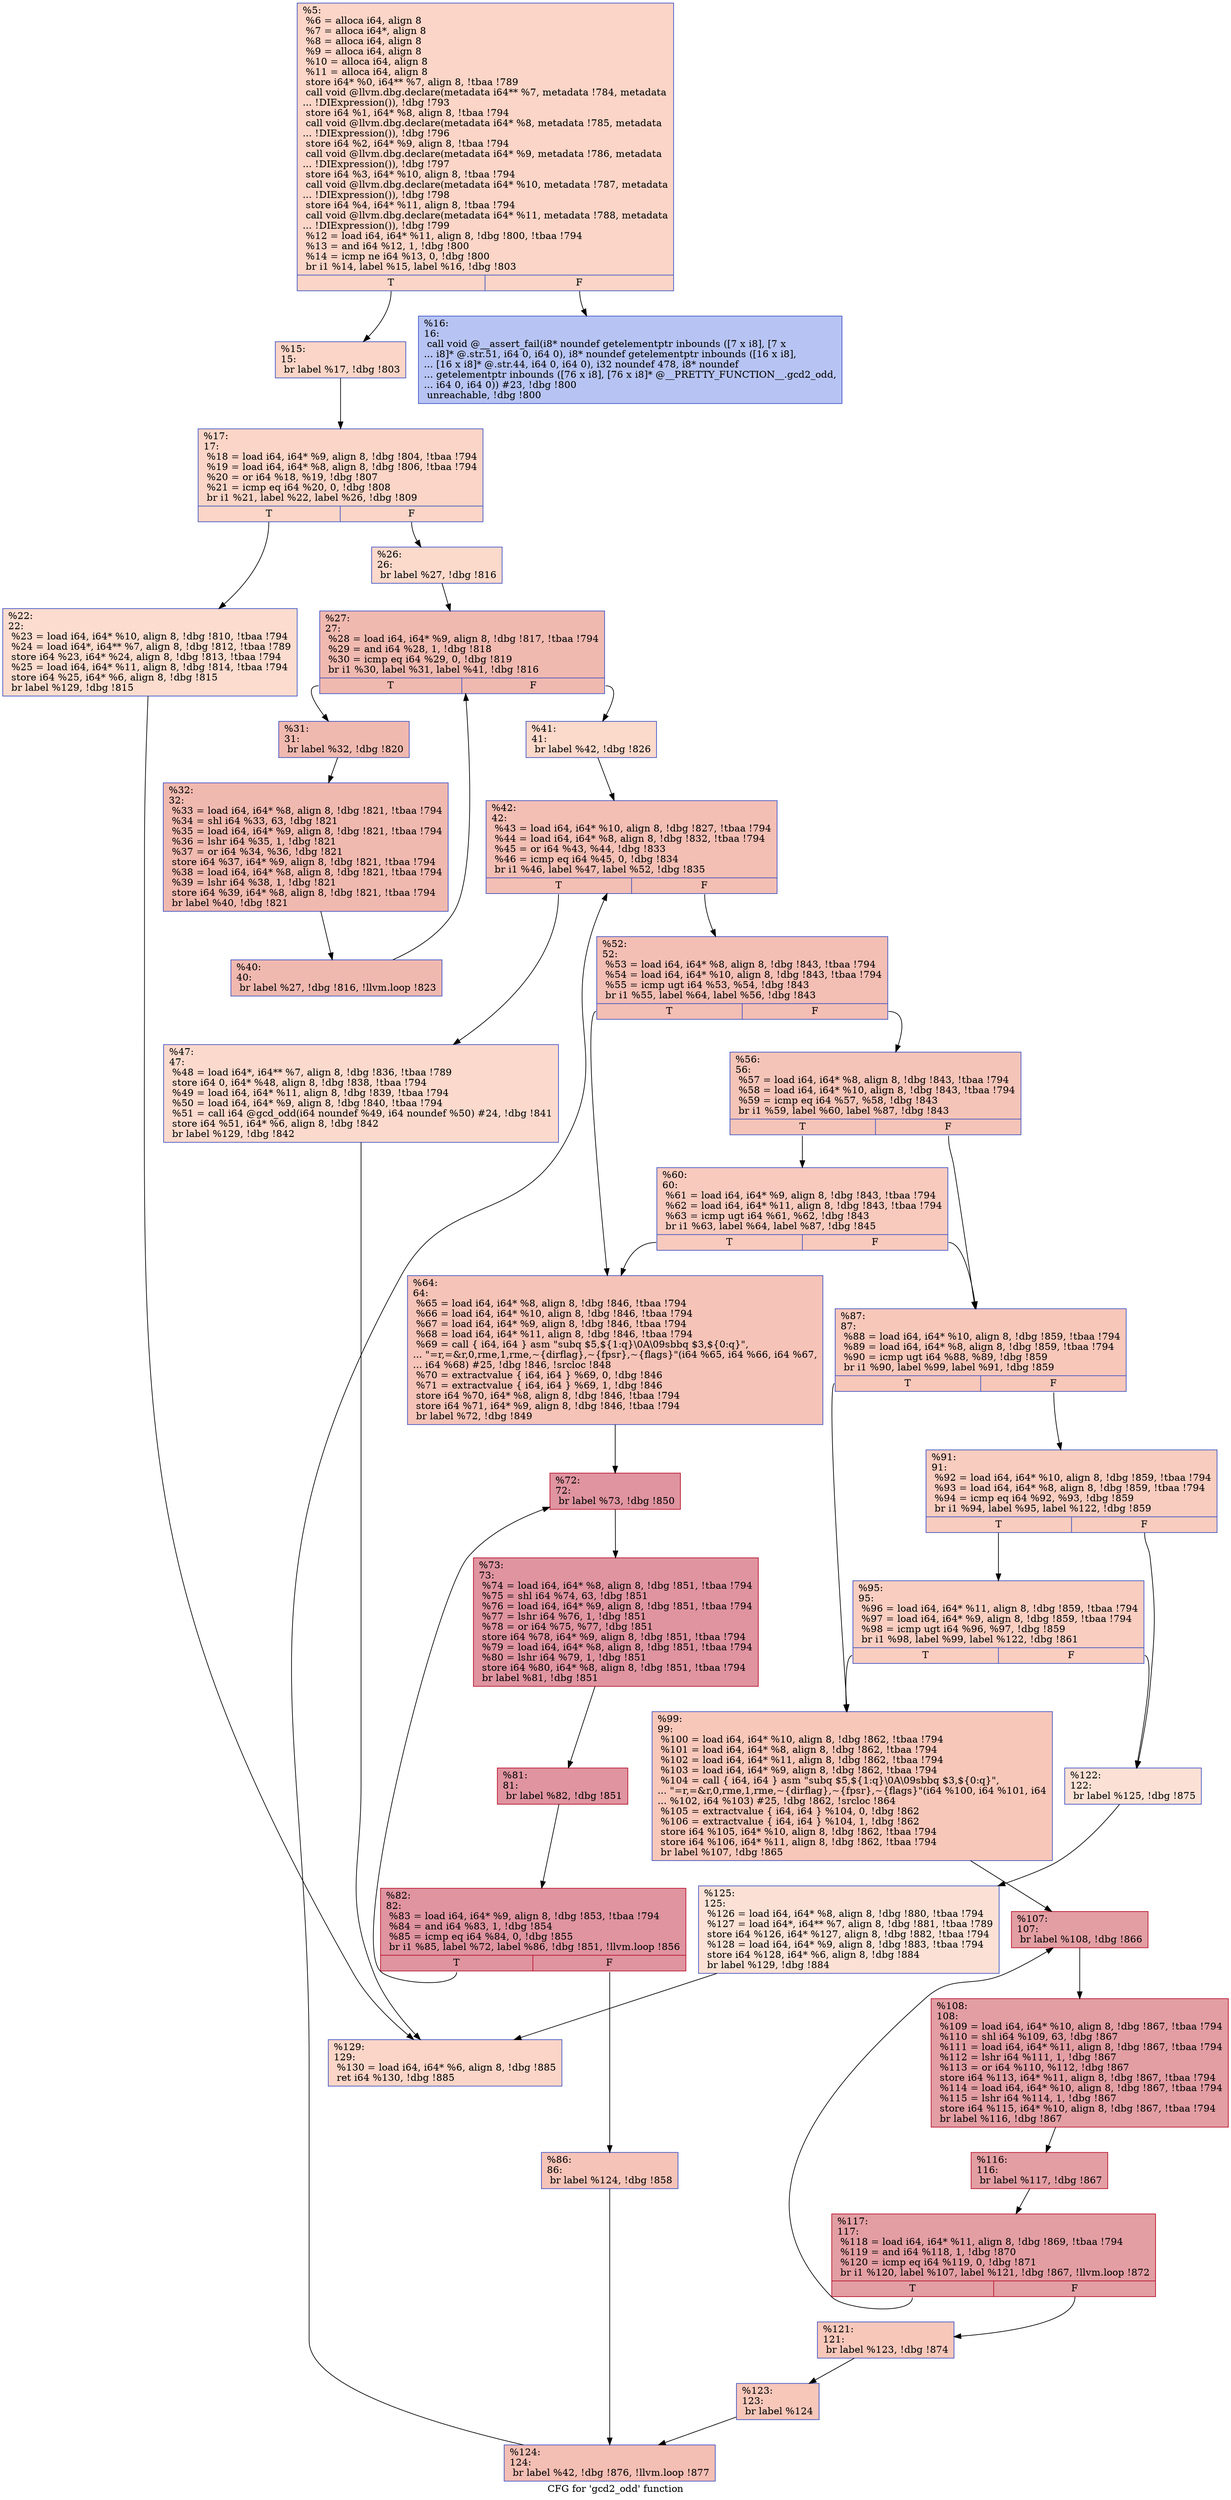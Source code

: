 digraph "CFG for 'gcd2_odd' function" {
	label="CFG for 'gcd2_odd' function";

	Node0x19c5200 [shape=record,color="#3d50c3ff", style=filled, fillcolor="#f5a08170",label="{%5:\l  %6 = alloca i64, align 8\l  %7 = alloca i64*, align 8\l  %8 = alloca i64, align 8\l  %9 = alloca i64, align 8\l  %10 = alloca i64, align 8\l  %11 = alloca i64, align 8\l  store i64* %0, i64** %7, align 8, !tbaa !789\l  call void @llvm.dbg.declare(metadata i64** %7, metadata !784, metadata\l... !DIExpression()), !dbg !793\l  store i64 %1, i64* %8, align 8, !tbaa !794\l  call void @llvm.dbg.declare(metadata i64* %8, metadata !785, metadata\l... !DIExpression()), !dbg !796\l  store i64 %2, i64* %9, align 8, !tbaa !794\l  call void @llvm.dbg.declare(metadata i64* %9, metadata !786, metadata\l... !DIExpression()), !dbg !797\l  store i64 %3, i64* %10, align 8, !tbaa !794\l  call void @llvm.dbg.declare(metadata i64* %10, metadata !787, metadata\l... !DIExpression()), !dbg !798\l  store i64 %4, i64* %11, align 8, !tbaa !794\l  call void @llvm.dbg.declare(metadata i64* %11, metadata !788, metadata\l... !DIExpression()), !dbg !799\l  %12 = load i64, i64* %11, align 8, !dbg !800, !tbaa !794\l  %13 = and i64 %12, 1, !dbg !800\l  %14 = icmp ne i64 %13, 0, !dbg !800\l  br i1 %14, label %15, label %16, !dbg !803\l|{<s0>T|<s1>F}}"];
	Node0x19c5200:s0 -> Node0x19c5250;
	Node0x19c5200:s1 -> Node0x19cb6c0;
	Node0x19c5250 [shape=record,color="#3d50c3ff", style=filled, fillcolor="#f5a08170",label="{%15:\l15:                                               \l  br label %17, !dbg !803\l}"];
	Node0x19c5250 -> Node0x19cc0c0;
	Node0x19cb6c0 [shape=record,color="#3d50c3ff", style=filled, fillcolor="#5b7ae570",label="{%16:\l16:                                               \l  call void @__assert_fail(i8* noundef getelementptr inbounds ([7 x i8], [7 x\l... i8]* @.str.51, i64 0, i64 0), i8* noundef getelementptr inbounds ([16 x i8],\l... [16 x i8]* @.str.44, i64 0, i64 0), i32 noundef 478, i8* noundef\l... getelementptr inbounds ([76 x i8], [76 x i8]* @__PRETTY_FUNCTION__.gcd2_odd,\l... i64 0, i64 0)) #23, !dbg !800\l  unreachable, !dbg !800\l}"];
	Node0x19cc0c0 [shape=record,color="#3d50c3ff", style=filled, fillcolor="#f5a08170",label="{%17:\l17:                                               \l  %18 = load i64, i64* %9, align 8, !dbg !804, !tbaa !794\l  %19 = load i64, i64* %8, align 8, !dbg !806, !tbaa !794\l  %20 = or i64 %18, %19, !dbg !807\l  %21 = icmp eq i64 %20, 0, !dbg !808\l  br i1 %21, label %22, label %26, !dbg !809\l|{<s0>T|<s1>F}}"];
	Node0x19cc0c0:s0 -> Node0x19cc110;
	Node0x19cc0c0:s1 -> Node0x19cc160;
	Node0x19cc110 [shape=record,color="#3d50c3ff", style=filled, fillcolor="#f7af9170",label="{%22:\l22:                                               \l  %23 = load i64, i64* %10, align 8, !dbg !810, !tbaa !794\l  %24 = load i64*, i64** %7, align 8, !dbg !812, !tbaa !789\l  store i64 %23, i64* %24, align 8, !dbg !813, !tbaa !794\l  %25 = load i64, i64* %11, align 8, !dbg !814, !tbaa !794\l  store i64 %25, i64* %6, align 8, !dbg !815\l  br label %129, !dbg !815\l}"];
	Node0x19cc110 -> Node0x19ccac0;
	Node0x19cc160 [shape=record,color="#3d50c3ff", style=filled, fillcolor="#f7a88970",label="{%26:\l26:                                               \l  br label %27, !dbg !816\l}"];
	Node0x19cc160 -> Node0x19cc1b0;
	Node0x19cc1b0 [shape=record,color="#3d50c3ff", style=filled, fillcolor="#de614d70",label="{%27:\l27:                                               \l  %28 = load i64, i64* %9, align 8, !dbg !817, !tbaa !794\l  %29 = and i64 %28, 1, !dbg !818\l  %30 = icmp eq i64 %29, 0, !dbg !819\l  br i1 %30, label %31, label %41, !dbg !816\l|{<s0>T|<s1>F}}"];
	Node0x19cc1b0:s0 -> Node0x19cc200;
	Node0x19cc1b0:s1 -> Node0x19cc2f0;
	Node0x19cc200 [shape=record,color="#3d50c3ff", style=filled, fillcolor="#de614d70",label="{%31:\l31:                                               \l  br label %32, !dbg !820\l}"];
	Node0x19cc200 -> Node0x19cc250;
	Node0x19cc250 [shape=record,color="#3d50c3ff", style=filled, fillcolor="#de614d70",label="{%32:\l32:                                               \l  %33 = load i64, i64* %8, align 8, !dbg !821, !tbaa !794\l  %34 = shl i64 %33, 63, !dbg !821\l  %35 = load i64, i64* %9, align 8, !dbg !821, !tbaa !794\l  %36 = lshr i64 %35, 1, !dbg !821\l  %37 = or i64 %34, %36, !dbg !821\l  store i64 %37, i64* %9, align 8, !dbg !821, !tbaa !794\l  %38 = load i64, i64* %8, align 8, !dbg !821, !tbaa !794\l  %39 = lshr i64 %38, 1, !dbg !821\l  store i64 %39, i64* %8, align 8, !dbg !821, !tbaa !794\l  br label %40, !dbg !821\l}"];
	Node0x19cc250 -> Node0x19cc2a0;
	Node0x19cc2a0 [shape=record,color="#3d50c3ff", style=filled, fillcolor="#de614d70",label="{%40:\l40:                                               \l  br label %27, !dbg !816, !llvm.loop !823\l}"];
	Node0x19cc2a0 -> Node0x19cc1b0;
	Node0x19cc2f0 [shape=record,color="#3d50c3ff", style=filled, fillcolor="#f7a88970",label="{%41:\l41:                                               \l  br label %42, !dbg !826\l}"];
	Node0x19cc2f0 -> Node0x19cc340;
	Node0x19cc340 [shape=record,color="#3d50c3ff", style=filled, fillcolor="#e36c5570",label="{%42:\l42:                                               \l  %43 = load i64, i64* %10, align 8, !dbg !827, !tbaa !794\l  %44 = load i64, i64* %8, align 8, !dbg !832, !tbaa !794\l  %45 = or i64 %43, %44, !dbg !833\l  %46 = icmp eq i64 %45, 0, !dbg !834\l  br i1 %46, label %47, label %52, !dbg !835\l|{<s0>T|<s1>F}}"];
	Node0x19cc340:s0 -> Node0x19cc390;
	Node0x19cc340:s1 -> Node0x19cc3e0;
	Node0x19cc390 [shape=record,color="#3d50c3ff", style=filled, fillcolor="#f7ac8e70",label="{%47:\l47:                                               \l  %48 = load i64*, i64** %7, align 8, !dbg !836, !tbaa !789\l  store i64 0, i64* %48, align 8, !dbg !838, !tbaa !794\l  %49 = load i64, i64* %11, align 8, !dbg !839, !tbaa !794\l  %50 = load i64, i64* %9, align 8, !dbg !840, !tbaa !794\l  %51 = call i64 @gcd_odd(i64 noundef %49, i64 noundef %50) #24, !dbg !841\l  store i64 %51, i64* %6, align 8, !dbg !842\l  br label %129, !dbg !842\l}"];
	Node0x19cc390 -> Node0x19ccac0;
	Node0x19cc3e0 [shape=record,color="#3d50c3ff", style=filled, fillcolor="#e36c5570",label="{%52:\l52:                                               \l  %53 = load i64, i64* %8, align 8, !dbg !843, !tbaa !794\l  %54 = load i64, i64* %10, align 8, !dbg !843, !tbaa !794\l  %55 = icmp ugt i64 %53, %54, !dbg !843\l  br i1 %55, label %64, label %56, !dbg !843\l|{<s0>T|<s1>F}}"];
	Node0x19cc3e0:s0 -> Node0x19cc4d0;
	Node0x19cc3e0:s1 -> Node0x19cc430;
	Node0x19cc430 [shape=record,color="#3d50c3ff", style=filled, fillcolor="#e97a5f70",label="{%56:\l56:                                               \l  %57 = load i64, i64* %8, align 8, !dbg !843, !tbaa !794\l  %58 = load i64, i64* %10, align 8, !dbg !843, !tbaa !794\l  %59 = icmp eq i64 %57, %58, !dbg !843\l  br i1 %59, label %60, label %87, !dbg !843\l|{<s0>T|<s1>F}}"];
	Node0x19cc430:s0 -> Node0x19cc480;
	Node0x19cc430:s1 -> Node0x19cc6b0;
	Node0x19cc480 [shape=record,color="#3d50c3ff", style=filled, fillcolor="#ef886b70",label="{%60:\l60:                                               \l  %61 = load i64, i64* %9, align 8, !dbg !843, !tbaa !794\l  %62 = load i64, i64* %11, align 8, !dbg !843, !tbaa !794\l  %63 = icmp ugt i64 %61, %62, !dbg !843\l  br i1 %63, label %64, label %87, !dbg !845\l|{<s0>T|<s1>F}}"];
	Node0x19cc480:s0 -> Node0x19cc4d0;
	Node0x19cc480:s1 -> Node0x19cc6b0;
	Node0x19cc4d0 [shape=record,color="#3d50c3ff", style=filled, fillcolor="#e8765c70",label="{%64:\l64:                                               \l  %65 = load i64, i64* %8, align 8, !dbg !846, !tbaa !794\l  %66 = load i64, i64* %10, align 8, !dbg !846, !tbaa !794\l  %67 = load i64, i64* %9, align 8, !dbg !846, !tbaa !794\l  %68 = load i64, i64* %11, align 8, !dbg !846, !tbaa !794\l  %69 = call \{ i64, i64 \} asm \"subq $5,$\{1:q\}\\0A\\09sbbq $3,$\{0:q\}\",\l... \"=r,=&r,0,rme,1,rme,~\{dirflag\},~\{fpsr\},~\{flags\}\"(i64 %65, i64 %66, i64 %67,\l... i64 %68) #25, !dbg !846, !srcloc !848\l  %70 = extractvalue \{ i64, i64 \} %69, 0, !dbg !846\l  %71 = extractvalue \{ i64, i64 \} %69, 1, !dbg !846\l  store i64 %70, i64* %8, align 8, !dbg !846, !tbaa !794\l  store i64 %71, i64* %9, align 8, !dbg !846, !tbaa !794\l  br label %72, !dbg !849\l}"];
	Node0x19cc4d0 -> Node0x19cc520;
	Node0x19cc520 [shape=record,color="#b70d28ff", style=filled, fillcolor="#b70d2870",label="{%72:\l72:                                               \l  br label %73, !dbg !850\l}"];
	Node0x19cc520 -> Node0x19cc570;
	Node0x19cc570 [shape=record,color="#b70d28ff", style=filled, fillcolor="#b70d2870",label="{%73:\l73:                                               \l  %74 = load i64, i64* %8, align 8, !dbg !851, !tbaa !794\l  %75 = shl i64 %74, 63, !dbg !851\l  %76 = load i64, i64* %9, align 8, !dbg !851, !tbaa !794\l  %77 = lshr i64 %76, 1, !dbg !851\l  %78 = or i64 %75, %77, !dbg !851\l  store i64 %78, i64* %9, align 8, !dbg !851, !tbaa !794\l  %79 = load i64, i64* %8, align 8, !dbg !851, !tbaa !794\l  %80 = lshr i64 %79, 1, !dbg !851\l  store i64 %80, i64* %8, align 8, !dbg !851, !tbaa !794\l  br label %81, !dbg !851\l}"];
	Node0x19cc570 -> Node0x19cc5c0;
	Node0x19cc5c0 [shape=record,color="#b70d28ff", style=filled, fillcolor="#b70d2870",label="{%81:\l81:                                               \l  br label %82, !dbg !851\l}"];
	Node0x19cc5c0 -> Node0x19cc610;
	Node0x19cc610 [shape=record,color="#b70d28ff", style=filled, fillcolor="#b70d2870",label="{%82:\l82:                                               \l  %83 = load i64, i64* %9, align 8, !dbg !853, !tbaa !794\l  %84 = and i64 %83, 1, !dbg !854\l  %85 = icmp eq i64 %84, 0, !dbg !855\l  br i1 %85, label %72, label %86, !dbg !851, !llvm.loop !856\l|{<s0>T|<s1>F}}"];
	Node0x19cc610:s0 -> Node0x19cc520;
	Node0x19cc610:s1 -> Node0x19cc660;
	Node0x19cc660 [shape=record,color="#3d50c3ff", style=filled, fillcolor="#e8765c70",label="{%86:\l86:                                               \l  br label %124, !dbg !858\l}"];
	Node0x19cc660 -> Node0x19cca20;
	Node0x19cc6b0 [shape=record,color="#3d50c3ff", style=filled, fillcolor="#ec7f6370",label="{%87:\l87:                                               \l  %88 = load i64, i64* %10, align 8, !dbg !859, !tbaa !794\l  %89 = load i64, i64* %8, align 8, !dbg !859, !tbaa !794\l  %90 = icmp ugt i64 %88, %89, !dbg !859\l  br i1 %90, label %99, label %91, !dbg !859\l|{<s0>T|<s1>F}}"];
	Node0x19cc6b0:s0 -> Node0x19cc7a0;
	Node0x19cc6b0:s1 -> Node0x19cc700;
	Node0x19cc700 [shape=record,color="#3d50c3ff", style=filled, fillcolor="#f08b6e70",label="{%91:\l91:                                               \l  %92 = load i64, i64* %10, align 8, !dbg !859, !tbaa !794\l  %93 = load i64, i64* %8, align 8, !dbg !859, !tbaa !794\l  %94 = icmp eq i64 %92, %93, !dbg !859\l  br i1 %94, label %95, label %122, !dbg !859\l|{<s0>T|<s1>F}}"];
	Node0x19cc700:s0 -> Node0x19cc750;
	Node0x19cc700:s1 -> Node0x19cc980;
	Node0x19cc750 [shape=record,color="#3d50c3ff", style=filled, fillcolor="#f2907270",label="{%95:\l95:                                               \l  %96 = load i64, i64* %11, align 8, !dbg !859, !tbaa !794\l  %97 = load i64, i64* %9, align 8, !dbg !859, !tbaa !794\l  %98 = icmp ugt i64 %96, %97, !dbg !859\l  br i1 %98, label %99, label %122, !dbg !861\l|{<s0>T|<s1>F}}"];
	Node0x19cc750:s0 -> Node0x19cc7a0;
	Node0x19cc750:s1 -> Node0x19cc980;
	Node0x19cc7a0 [shape=record,color="#3d50c3ff", style=filled, fillcolor="#ec7f6370",label="{%99:\l99:                                               \l  %100 = load i64, i64* %10, align 8, !dbg !862, !tbaa !794\l  %101 = load i64, i64* %8, align 8, !dbg !862, !tbaa !794\l  %102 = load i64, i64* %11, align 8, !dbg !862, !tbaa !794\l  %103 = load i64, i64* %9, align 8, !dbg !862, !tbaa !794\l  %104 = call \{ i64, i64 \} asm \"subq $5,$\{1:q\}\\0A\\09sbbq $3,$\{0:q\}\",\l... \"=r,=&r,0,rme,1,rme,~\{dirflag\},~\{fpsr\},~\{flags\}\"(i64 %100, i64 %101, i64\l... %102, i64 %103) #25, !dbg !862, !srcloc !864\l  %105 = extractvalue \{ i64, i64 \} %104, 0, !dbg !862\l  %106 = extractvalue \{ i64, i64 \} %104, 1, !dbg !862\l  store i64 %105, i64* %10, align 8, !dbg !862, !tbaa !794\l  store i64 %106, i64* %11, align 8, !dbg !862, !tbaa !794\l  br label %107, !dbg !865\l}"];
	Node0x19cc7a0 -> Node0x19cc7f0;
	Node0x19cc7f0 [shape=record,color="#b70d28ff", style=filled, fillcolor="#be242e70",label="{%107:\l107:                                              \l  br label %108, !dbg !866\l}"];
	Node0x19cc7f0 -> Node0x19cc840;
	Node0x19cc840 [shape=record,color="#b70d28ff", style=filled, fillcolor="#be242e70",label="{%108:\l108:                                              \l  %109 = load i64, i64* %10, align 8, !dbg !867, !tbaa !794\l  %110 = shl i64 %109, 63, !dbg !867\l  %111 = load i64, i64* %11, align 8, !dbg !867, !tbaa !794\l  %112 = lshr i64 %111, 1, !dbg !867\l  %113 = or i64 %110, %112, !dbg !867\l  store i64 %113, i64* %11, align 8, !dbg !867, !tbaa !794\l  %114 = load i64, i64* %10, align 8, !dbg !867, !tbaa !794\l  %115 = lshr i64 %114, 1, !dbg !867\l  store i64 %115, i64* %10, align 8, !dbg !867, !tbaa !794\l  br label %116, !dbg !867\l}"];
	Node0x19cc840 -> Node0x19cc890;
	Node0x19cc890 [shape=record,color="#b70d28ff", style=filled, fillcolor="#be242e70",label="{%116:\l116:                                              \l  br label %117, !dbg !867\l}"];
	Node0x19cc890 -> Node0x19cc8e0;
	Node0x19cc8e0 [shape=record,color="#b70d28ff", style=filled, fillcolor="#be242e70",label="{%117:\l117:                                              \l  %118 = load i64, i64* %11, align 8, !dbg !869, !tbaa !794\l  %119 = and i64 %118, 1, !dbg !870\l  %120 = icmp eq i64 %119, 0, !dbg !871\l  br i1 %120, label %107, label %121, !dbg !867, !llvm.loop !872\l|{<s0>T|<s1>F}}"];
	Node0x19cc8e0:s0 -> Node0x19cc7f0;
	Node0x19cc8e0:s1 -> Node0x19cc930;
	Node0x19cc930 [shape=record,color="#3d50c3ff", style=filled, fillcolor="#ec7f6370",label="{%121:\l121:                                              \l  br label %123, !dbg !874\l}"];
	Node0x19cc930 -> Node0x19cc9d0;
	Node0x19cc980 [shape=record,color="#3d50c3ff", style=filled, fillcolor="#f7bca170",label="{%122:\l122:                                              \l  br label %125, !dbg !875\l}"];
	Node0x19cc980 -> Node0x19cca70;
	Node0x19cc9d0 [shape=record,color="#3d50c3ff", style=filled, fillcolor="#ec7f6370",label="{%123:\l123:                                              \l  br label %124\l}"];
	Node0x19cc9d0 -> Node0x19cca20;
	Node0x19cca20 [shape=record,color="#3d50c3ff", style=filled, fillcolor="#e36c5570",label="{%124:\l124:                                              \l  br label %42, !dbg !876, !llvm.loop !877\l}"];
	Node0x19cca20 -> Node0x19cc340;
	Node0x19cca70 [shape=record,color="#3d50c3ff", style=filled, fillcolor="#f7bca170",label="{%125:\l125:                                              \l  %126 = load i64, i64* %8, align 8, !dbg !880, !tbaa !794\l  %127 = load i64*, i64** %7, align 8, !dbg !881, !tbaa !789\l  store i64 %126, i64* %127, align 8, !dbg !882, !tbaa !794\l  %128 = load i64, i64* %9, align 8, !dbg !883, !tbaa !794\l  store i64 %128, i64* %6, align 8, !dbg !884\l  br label %129, !dbg !884\l}"];
	Node0x19cca70 -> Node0x19ccac0;
	Node0x19ccac0 [shape=record,color="#3d50c3ff", style=filled, fillcolor="#f5a08170",label="{%129:\l129:                                              \l  %130 = load i64, i64* %6, align 8, !dbg !885\l  ret i64 %130, !dbg !885\l}"];
}
